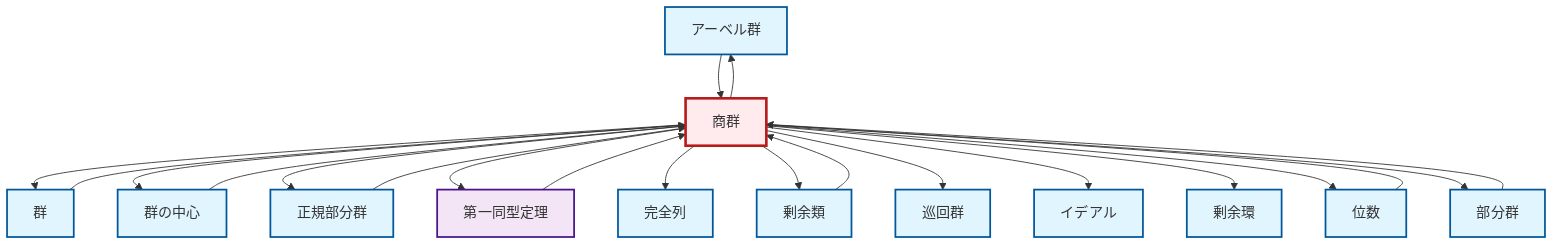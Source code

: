 graph TD
    classDef definition fill:#e1f5fe,stroke:#01579b,stroke-width:2px
    classDef theorem fill:#f3e5f5,stroke:#4a148c,stroke-width:2px
    classDef axiom fill:#fff3e0,stroke:#e65100,stroke-width:2px
    classDef example fill:#e8f5e9,stroke:#1b5e20,stroke-width:2px
    classDef current fill:#ffebee,stroke:#b71c1c,stroke-width:3px
    def-abelian-group["アーベル群"]:::definition
    def-quotient-ring["剰余環"]:::definition
    def-subgroup["部分群"]:::definition
    def-cyclic-group["巡回群"]:::definition
    def-group["群"]:::definition
    def-center-of-group["群の中心"]:::definition
    def-quotient-group["商群"]:::definition
    thm-first-isomorphism["第一同型定理"]:::theorem
    def-exact-sequence["完全列"]:::definition
    def-normal-subgroup["正規部分群"]:::definition
    def-coset["剰余類"]:::definition
    def-order["位数"]:::definition
    def-ideal["イデアル"]:::definition
    def-quotient-group --> def-abelian-group
    def-abelian-group --> def-quotient-group
    thm-first-isomorphism --> def-quotient-group
    def-quotient-group --> def-group
    def-quotient-group --> def-center-of-group
    def-quotient-group --> def-normal-subgroup
    def-quotient-group --> thm-first-isomorphism
    def-center-of-group --> def-quotient-group
    def-order --> def-quotient-group
    def-group --> def-quotient-group
    def-quotient-group --> def-exact-sequence
    def-coset --> def-quotient-group
    def-normal-subgroup --> def-quotient-group
    def-quotient-group --> def-coset
    def-quotient-group --> def-cyclic-group
    def-quotient-group --> def-ideal
    def-quotient-group --> def-quotient-ring
    def-quotient-group --> def-order
    def-subgroup --> def-quotient-group
    def-quotient-group --> def-subgroup
    class def-quotient-group current